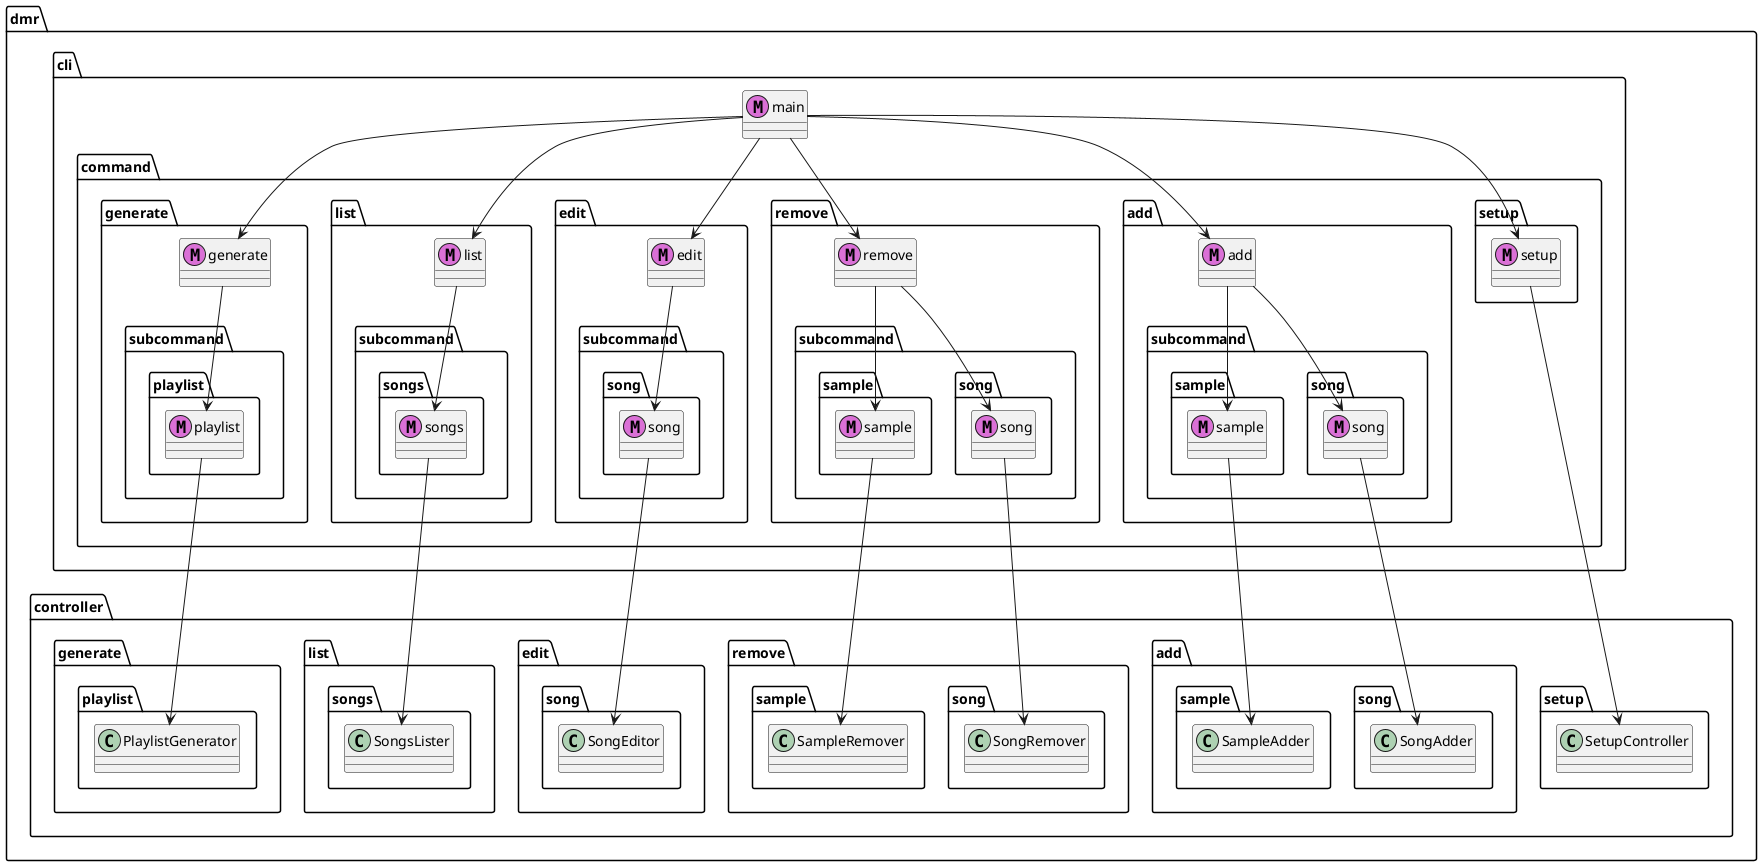 @startuml overview

namespace dmr {
   namespace cli {
       namespace command {
           namespace add {
               namespace subcommand {
                   namespace song {
                   }
                   namespace sample {
                   }
               }
           }
           namespace remove {
               namespace subcommand {
                   namespace song {
                   }
                   namespace sample {
                   }
               }
           }
           namespace edit {
               namespace subcommand {
                   namespace song {
                   }
               }
           }
           namespace list {
               namespace subcommand {
                   namespace songs {
                   }
               }
           }
           namespace generate {
               namespace subcommand {
                   namespace playlist {
                   }
               }
           }
           namespace setup {
           }
       }
   }
   namespace controller {
       namespace add {
           namespace song {
           }
           namespace sample {
           }
       }
       namespace remove {
           namespace song {
           }
           namespace sample {
           }
       }
       namespace edit {
           namespace song {
           }
       }
       namespace list {
           namespace songs {
           }
       }
       namespace generate {
           namespace playlist {
           }
       }
       namespace setup {
       }
   }
}

class dmr.controller.add.song.SongAdder 
class dmr.controller.add.sample.SampleAdder 
class dmr.controller.remove.song.SongRemover 
class dmr.controller.remove.sample.SampleRemover 
class dmr.controller.edit.song.SongEditor
class dmr.controller.list.songs.SongsLister
class dmr.controller.generate.playlist.PlaylistGenerator
class dmr.controller.setup.SetupController

class dmr.cli.main << (M, orchid) >>
class dmr.cli.command.add.add << (M, orchid) >>
class dmr.cli.command.remove.remove << (M, orchid) >>
class dmr.cli.command.edit.edit << (M, orchid) >>
class dmr.cli.command.list.list << (M, orchid) >>
class dmr.cli.command.generate.generate << (M, orchid) >>
class dmr.cli.command.setup.setup << (M, orchid) >>

class dmr.cli.command.add.subcommand.song.song << (M, orchid) >>
class dmr.cli.command.add.subcommand.sample.sample << (M, orchid) >>
class dmr.cli.command.remove.subcommand.song.song << (M, orchid) >>
class dmr.cli.command.remove.subcommand.sample.sample << (M, orchid) >>
class dmr.cli.command.edit.subcommand.song.song << (M, orchid) >>
class dmr.cli.command.list.subcommand.songs.songs << (M, orchid) >>
class dmr.cli.command.generate.subcommand.playlist.playlist << (M, orchid) >>

dmr.cli.main --> dmr.cli.command.add.add
dmr.cli.main --> dmr.cli.command.remove.remove
dmr.cli.main --> dmr.cli.command.edit.edit
dmr.cli.main --> dmr.cli.command.list.list
dmr.cli.main --> dmr.cli.command.generate.generate
dmr.cli.main --> dmr.cli.command.setup.setup

dmr.cli.command.add.add --> dmr.cli.command.add.subcommand.song.song
dmr.cli.command.add.add --> dmr.cli.command.add.subcommand.sample.sample
dmr.cli.command.remove.remove --> dmr.cli.command.remove.subcommand.song.song
dmr.cli.command.remove.remove --> dmr.cli.command.remove.subcommand.sample.sample
dmr.cli.command.edit.edit --> dmr.cli.command.edit.subcommand.song.song
dmr.cli.command.list.list --> dmr.cli.command.list.subcommand.songs.songs
dmr.cli.command.generate.generate --> dmr.cli.command.generate.subcommand.playlist.playlist
dmr.cli.command.setup.setup --> dmr.controller.setup.SetupController

dmr.cli.command.add.subcommand.song.song --> dmr.controller.add.song.SongAdder
dmr.cli.command.add.subcommand.sample.sample --> dmr.controller.add.sample.SampleAdder
dmr.cli.command.remove.subcommand.song.song --> dmr.controller.remove.song.SongRemover
dmr.cli.command.remove.subcommand.sample.sample --> dmr.controller.remove.sample.SampleRemover
dmr.cli.command.edit.subcommand.song.song --> dmr.controller.edit.song.SongEditor
dmr.cli.command.list.subcommand.songs.songs --> dmr.controller.list.songs.SongsLister
dmr.cli.command.generate.subcommand.playlist.playlist --> dmr.controller.generate.playlist.PlaylistGenerator


@enduml